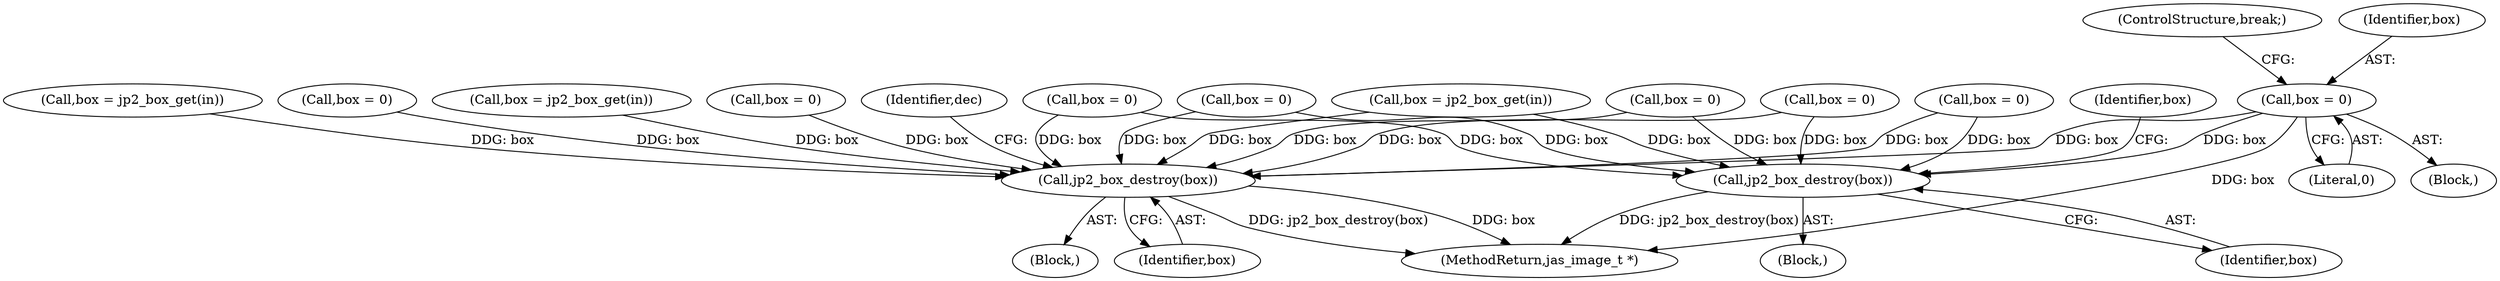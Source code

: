 digraph "0_jasper_e24bdc716c3327b067c551bc6cfb97fd2370358d_0@pointer" {
"1000300" [label="(Call,box = 0)"];
"1000355" [label="(Call,jp2_box_destroy(box))"];
"1001256" [label="(Call,jp2_box_destroy(box))"];
"1000204" [label="(Call,box = jp2_box_get(in))"];
"1000348" [label="(Call,box = 0)"];
"1000165" [label="(Call,box = jp2_box_get(in))"];
"1000302" [label="(Literal,0)"];
"1000284" [label="(Call,box = 0)"];
"1000356" [label="(Identifier,box)"];
"1000229" [label="(Call,box = jp2_box_get(in))"];
"1000357" [label="(Call,box = 0)"];
"1000354" [label="(Block,)"];
"1000316" [label="(Call,box = 0)"];
"1000303" [label="(ControlStructure,break;)"];
"1000150" [label="(Call,box = 0)"];
"1000300" [label="(Call,box = 0)"];
"1000355" [label="(Call,jp2_box_destroy(box))"];
"1001256" [label="(Call,jp2_box_destroy(box))"];
"1001259" [label="(Identifier,dec)"];
"1001265" [label="(MethodReturn,jas_image_t *)"];
"1000301" [label="(Identifier,box)"];
"1000332" [label="(Call,box = 0)"];
"1001255" [label="(Block,)"];
"1000294" [label="(Block,)"];
"1000268" [label="(Call,box = 0)"];
"1001257" [label="(Identifier,box)"];
"1000358" [label="(Identifier,box)"];
"1000300" -> "1000294"  [label="AST: "];
"1000300" -> "1000302"  [label="CFG: "];
"1000301" -> "1000300"  [label="AST: "];
"1000302" -> "1000300"  [label="AST: "];
"1000303" -> "1000300"  [label="CFG: "];
"1000300" -> "1001265"  [label="DDG: box"];
"1000300" -> "1000355"  [label="DDG: box"];
"1000300" -> "1001256"  [label="DDG: box"];
"1000355" -> "1000354"  [label="AST: "];
"1000355" -> "1000356"  [label="CFG: "];
"1000356" -> "1000355"  [label="AST: "];
"1000358" -> "1000355"  [label="CFG: "];
"1000355" -> "1001265"  [label="DDG: jp2_box_destroy(box)"];
"1000348" -> "1000355"  [label="DDG: box"];
"1000332" -> "1000355"  [label="DDG: box"];
"1000284" -> "1000355"  [label="DDG: box"];
"1000268" -> "1000355"  [label="DDG: box"];
"1000229" -> "1000355"  [label="DDG: box"];
"1000316" -> "1000355"  [label="DDG: box"];
"1001256" -> "1001255"  [label="AST: "];
"1001256" -> "1001257"  [label="CFG: "];
"1001257" -> "1001256"  [label="AST: "];
"1001259" -> "1001256"  [label="CFG: "];
"1001256" -> "1001265"  [label="DDG: box"];
"1001256" -> "1001265"  [label="DDG: jp2_box_destroy(box)"];
"1000348" -> "1001256"  [label="DDG: box"];
"1000332" -> "1001256"  [label="DDG: box"];
"1000284" -> "1001256"  [label="DDG: box"];
"1000150" -> "1001256"  [label="DDG: box"];
"1000357" -> "1001256"  [label="DDG: box"];
"1000229" -> "1001256"  [label="DDG: box"];
"1000204" -> "1001256"  [label="DDG: box"];
"1000316" -> "1001256"  [label="DDG: box"];
"1000268" -> "1001256"  [label="DDG: box"];
"1000165" -> "1001256"  [label="DDG: box"];
}
